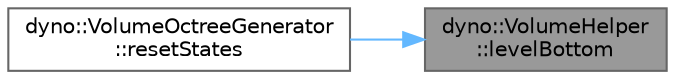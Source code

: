 digraph "dyno::VolumeHelper::levelBottom"
{
 // LATEX_PDF_SIZE
  bgcolor="transparent";
  edge [fontname=Helvetica,fontsize=10,labelfontname=Helvetica,labelfontsize=10];
  node [fontname=Helvetica,fontsize=10,shape=box,height=0.2,width=0.4];
  rankdir="RL";
  Node1 [id="Node000001",label="dyno::VolumeHelper\l::levelBottom",height=0.2,width=0.4,color="gray40", fillcolor="grey60", style="filled", fontcolor="black",tooltip=" "];
  Node1 -> Node2 [id="edge1_Node000001_Node000002",dir="back",color="steelblue1",style="solid",tooltip=" "];
  Node2 [id="Node000002",label="dyno::VolumeOctreeGenerator\l::resetStates",height=0.2,width=0.4,color="grey40", fillcolor="white", style="filled",URL="$classdyno_1_1_volume_octree_generator.html#a3995deaec8d79baf6df64ad779336c12",tooltip=" "];
}
